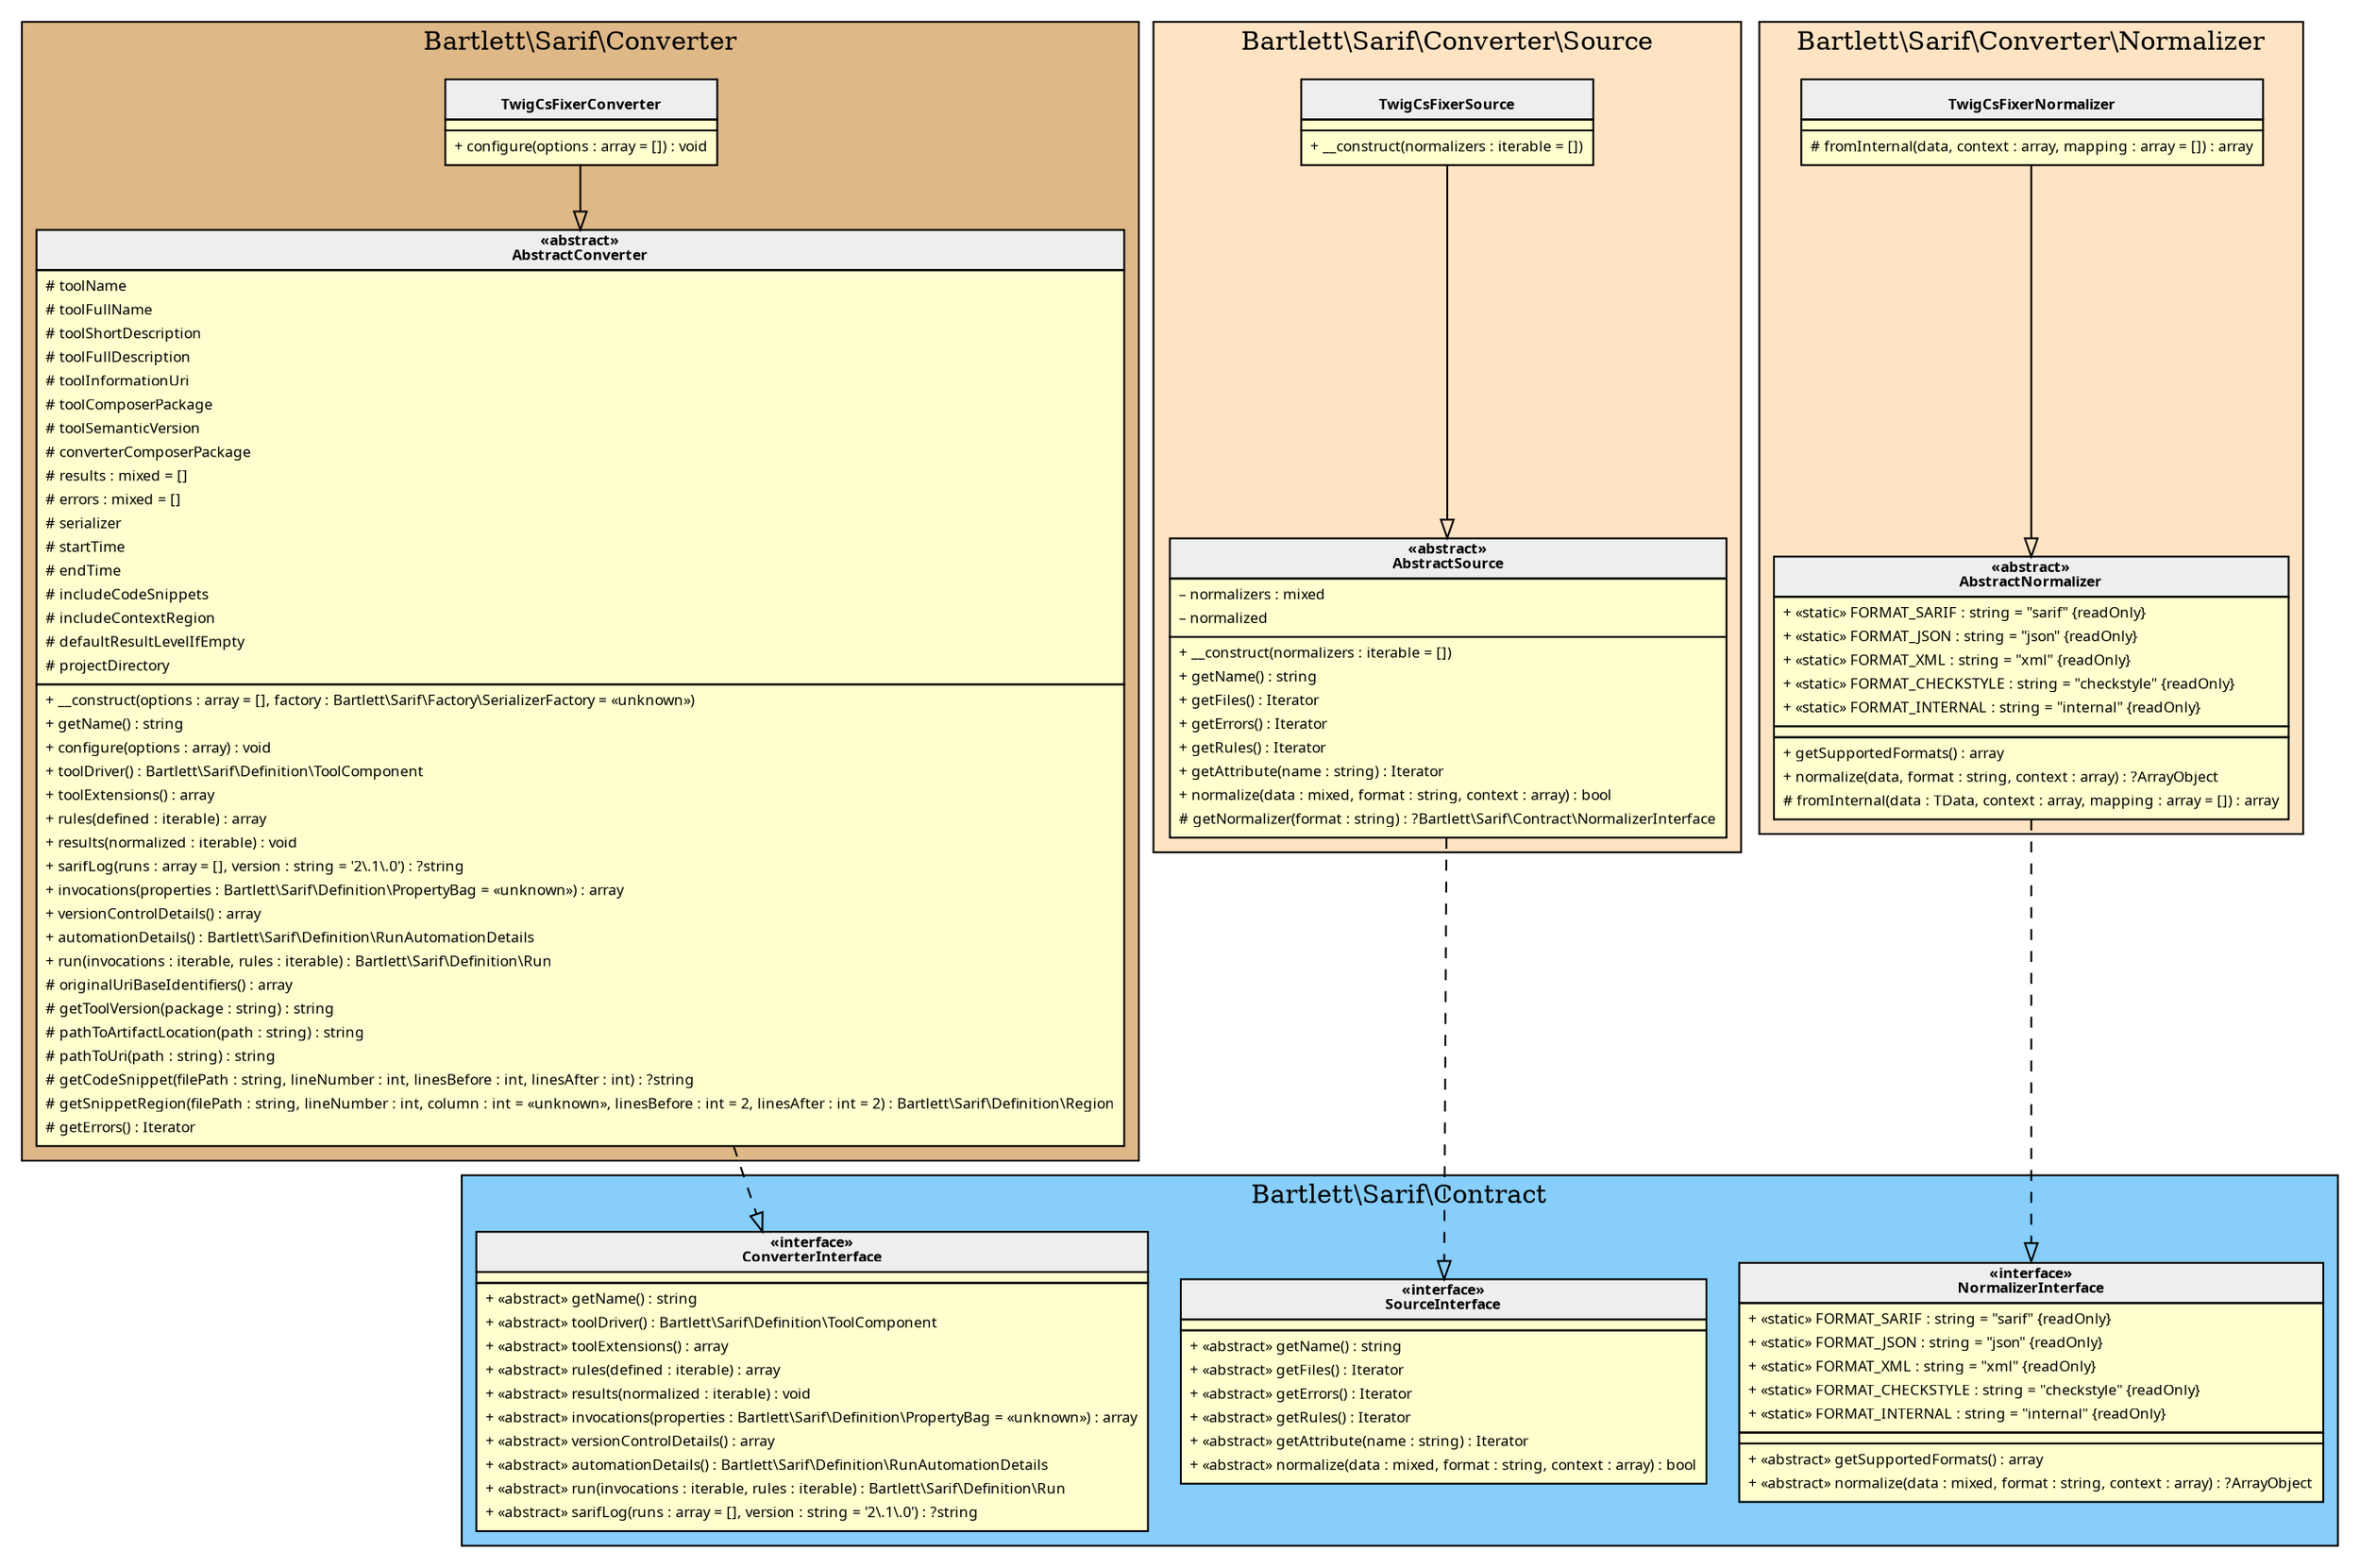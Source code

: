 digraph {
  graph [name="G" overlap="false" rankdir="TB" bgcolor="transparent"]
  node [fontname="Verdana" fontsize=8 shape="none" margin=0 fillcolor="#FEFECE" style="filled"]
  edge [fontname="Verdana" fontsize=8]
  subgraph cluster_0 {
    graph [bgcolor="BurlyWood"]
    label = "Bartlett\\Sarif\\Converter"
    "Bartlett\\Sarif\\Converter\\TwigCsFixerConverter" [shape="none" label=<
<table cellspacing="0" border="0" cellborder="1">
    <tr><td bgcolor="#eeeeee"><b><br/>TwigCsFixerConverter</b></td></tr>
    <tr><td></td></tr>
    <tr><td><table border="0" cellspacing="0" cellpadding="2">
    <tr><td align="left">+ configure(options : array = []) : void</td></tr>
</table></td></tr>
</table>>]
    "Bartlett\\Sarif\\Converter\\AbstractConverter" [shape="none" label=<
<table cellspacing="0" border="0" cellborder="1">
    <tr><td bgcolor="#eeeeee"><b>«abstract»<br/>AbstractConverter</b></td></tr>
    <tr><td><table border="0" cellspacing="0" cellpadding="2">
    <tr><td align="left"># toolName</td></tr>
    <tr><td align="left"># toolFullName</td></tr>
    <tr><td align="left"># toolShortDescription</td></tr>
    <tr><td align="left"># toolFullDescription</td></tr>
    <tr><td align="left"># toolInformationUri</td></tr>
    <tr><td align="left"># toolComposerPackage</td></tr>
    <tr><td align="left"># toolSemanticVersion</td></tr>
    <tr><td align="left"># converterComposerPackage</td></tr>
    <tr><td align="left"># results : mixed = []</td></tr>
    <tr><td align="left"># errors : mixed = []</td></tr>
    <tr><td align="left"># serializer</td></tr>
    <tr><td align="left"># startTime</td></tr>
    <tr><td align="left"># endTime</td></tr>
    <tr><td align="left"># includeCodeSnippets</td></tr>
    <tr><td align="left"># includeContextRegion</td></tr>
    <tr><td align="left"># defaultResultLevelIfEmpty</td></tr>
    <tr><td align="left"># projectDirectory</td></tr>
</table></td></tr>
    <tr><td><table border="0" cellspacing="0" cellpadding="2">
    <tr><td align="left">+ __construct(options : array = [], factory : Bartlett\\Sarif\\Factory\\SerializerFactory = «unknown»)</td></tr>
    <tr><td align="left">+ getName() : string</td></tr>
    <tr><td align="left">+ configure(options : array) : void</td></tr>
    <tr><td align="left">+ toolDriver() : Bartlett\\Sarif\\Definition\\ToolComponent</td></tr>
    <tr><td align="left">+ toolExtensions() : array</td></tr>
    <tr><td align="left">+ rules(defined : iterable) : array</td></tr>
    <tr><td align="left">+ results(normalized : iterable) : void</td></tr>
    <tr><td align="left">+ sarifLog(runs : array = [], version : string = '2\.1\.0') : ?string</td></tr>
    <tr><td align="left">+ invocations(properties : Bartlett\\Sarif\\Definition\\PropertyBag = «unknown») : array</td></tr>
    <tr><td align="left">+ versionControlDetails() : array</td></tr>
    <tr><td align="left">+ automationDetails() : Bartlett\\Sarif\\Definition\\RunAutomationDetails</td></tr>
    <tr><td align="left">+ run(invocations : iterable, rules : iterable) : Bartlett\\Sarif\\Definition\\Run</td></tr>
    <tr><td align="left"># originalUriBaseIdentifiers() : array</td></tr>
    <tr><td align="left"># getToolVersion(package : string) : string</td></tr>
    <tr><td align="left"># pathToArtifactLocation(path : string) : string</td></tr>
    <tr><td align="left"># pathToUri(path : string) : string</td></tr>
    <tr><td align="left"># getCodeSnippet(filePath : string, lineNumber : int, linesBefore : int, linesAfter : int) : ?string</td></tr>
    <tr><td align="left"># getSnippetRegion(filePath : string, lineNumber : int, column : int = «unknown», linesBefore : int = 2, linesAfter : int = 2) : Bartlett\\Sarif\\Definition\\Region</td></tr>
    <tr><td align="left"># getErrors() : Iterator</td></tr>
</table></td></tr>
</table>>]
  }
  subgraph cluster_1 {
    graph [bgcolor="LightSkyBlue"]
    label = "Bartlett\\Sarif\\Contract"
    "Bartlett\\Sarif\\Contract\\ConverterInterface" [shape="none" label=<
<table cellspacing="0" border="0" cellborder="1">
    <tr><td bgcolor="#eeeeee"><b>«interface»<br/>ConverterInterface</b></td></tr>
    <tr><td></td></tr>
    <tr><td><table border="0" cellspacing="0" cellpadding="2">
    <tr><td align="left">+ «abstract» getName() : string</td></tr>
    <tr><td align="left">+ «abstract» toolDriver() : Bartlett\\Sarif\\Definition\\ToolComponent</td></tr>
    <tr><td align="left">+ «abstract» toolExtensions() : array</td></tr>
    <tr><td align="left">+ «abstract» rules(defined : iterable) : array</td></tr>
    <tr><td align="left">+ «abstract» results(normalized : iterable) : void</td></tr>
    <tr><td align="left">+ «abstract» invocations(properties : Bartlett\\Sarif\\Definition\\PropertyBag = «unknown») : array</td></tr>
    <tr><td align="left">+ «abstract» versionControlDetails() : array</td></tr>
    <tr><td align="left">+ «abstract» automationDetails() : Bartlett\\Sarif\\Definition\\RunAutomationDetails</td></tr>
    <tr><td align="left">+ «abstract» run(invocations : iterable, rules : iterable) : Bartlett\\Sarif\\Definition\\Run</td></tr>
    <tr><td align="left">+ «abstract» sarifLog(runs : array = [], version : string = '2\.1\.0') : ?string</td></tr>
</table></td></tr>
</table>>]
    "Bartlett\\Sarif\\Contract\\SourceInterface" [shape="none" label=<
<table cellspacing="0" border="0" cellborder="1">
    <tr><td bgcolor="#eeeeee"><b>«interface»<br/>SourceInterface</b></td></tr>
    <tr><td></td></tr>
    <tr><td><table border="0" cellspacing="0" cellpadding="2">
    <tr><td align="left">+ «abstract» getName() : string</td></tr>
    <tr><td align="left">+ «abstract» getFiles() : Iterator</td></tr>
    <tr><td align="left">+ «abstract» getErrors() : Iterator</td></tr>
    <tr><td align="left">+ «abstract» getRules() : Iterator</td></tr>
    <tr><td align="left">+ «abstract» getAttribute(name : string) : Iterator</td></tr>
    <tr><td align="left">+ «abstract» normalize(data : mixed, format : string, context : array) : bool</td></tr>
</table></td></tr>
</table>>]
    "Bartlett\\Sarif\\Contract\\NormalizerInterface" [shape="none" label=<
<table cellspacing="0" border="0" cellborder="1">
    <tr><td bgcolor="#eeeeee"><b>«interface»<br/>NormalizerInterface</b></td></tr>
    <tr><td><table border="0" cellspacing="0" cellpadding="2">
    <tr><td align="left">+ «static» FORMAT_SARIF : string = "sarif" {readOnly}</td></tr>
    <tr><td align="left">+ «static» FORMAT_JSON : string = "json" {readOnly}</td></tr>
    <tr><td align="left">+ «static» FORMAT_XML : string = "xml" {readOnly}</td></tr>
    <tr><td align="left">+ «static» FORMAT_CHECKSTYLE : string = "checkstyle" {readOnly}</td></tr>
    <tr><td align="left">+ «static» FORMAT_INTERNAL : string = "internal" {readOnly}</td></tr>
</table></td></tr>
    <tr><td></td></tr>
    <tr><td><table border="0" cellspacing="0" cellpadding="2">
    <tr><td align="left">+ «abstract» getSupportedFormats() : array</td></tr>
    <tr><td align="left">+ «abstract» normalize(data : mixed, format : string, context : array) : ?ArrayObject</td></tr>
</table></td></tr>
</table>>]
  }
  subgraph cluster_2 {
    graph [bgcolor="Bisque"]
    label = "Bartlett\\Sarif\\Converter\\Source"
    "Bartlett\\Sarif\\Converter\\Source\\TwigCsFixerSource" [shape="none" label=<
<table cellspacing="0" border="0" cellborder="1">
    <tr><td bgcolor="#eeeeee"><b><br/>TwigCsFixerSource</b></td></tr>
    <tr><td></td></tr>
    <tr><td><table border="0" cellspacing="0" cellpadding="2">
    <tr><td align="left">+ __construct(normalizers : iterable = [])</td></tr>
</table></td></tr>
</table>>]
    "Bartlett\\Sarif\\Converter\\Source\\AbstractSource" [shape="none" label=<
<table cellspacing="0" border="0" cellborder="1">
    <tr><td bgcolor="#eeeeee"><b>«abstract»<br/>AbstractSource</b></td></tr>
    <tr><td><table border="0" cellspacing="0" cellpadding="2">
    <tr><td align="left">– normalizers : mixed</td></tr>
    <tr><td align="left">– normalized</td></tr>
</table></td></tr>
    <tr><td><table border="0" cellspacing="0" cellpadding="2">
    <tr><td align="left">+ __construct(normalizers : iterable = [])</td></tr>
    <tr><td align="left">+ getName() : string</td></tr>
    <tr><td align="left">+ getFiles() : Iterator</td></tr>
    <tr><td align="left">+ getErrors() : Iterator</td></tr>
    <tr><td align="left">+ getRules() : Iterator</td></tr>
    <tr><td align="left">+ getAttribute(name : string) : Iterator</td></tr>
    <tr><td align="left">+ normalize(data : mixed, format : string, context : array) : bool</td></tr>
    <tr><td align="left"># getNormalizer(format : string) : ?Bartlett\\Sarif\\Contract\\NormalizerInterface</td></tr>
</table></td></tr>
</table>>]
  }
  subgraph cluster_3 {
    graph [bgcolor="Bisque"]
    label = "Bartlett\\Sarif\\Converter\\Normalizer"
    "Bartlett\\Sarif\\Converter\\Normalizer\\TwigCsFixerNormalizer" [shape="none" label=<
<table cellspacing="0" border="0" cellborder="1">
    <tr><td bgcolor="#eeeeee"><b><br/>TwigCsFixerNormalizer</b></td></tr>
    <tr><td></td></tr>
    <tr><td><table border="0" cellspacing="0" cellpadding="2">
    <tr><td align="left"># fromInternal(data, context : array, mapping : array = []) : array</td></tr>
</table></td></tr>
</table>>]
    "Bartlett\\Sarif\\Converter\\Normalizer\\AbstractNormalizer" [shape="none" label=<
<table cellspacing="0" border="0" cellborder="1">
    <tr><td bgcolor="#eeeeee"><b>«abstract»<br/>AbstractNormalizer</b></td></tr>
    <tr><td><table border="0" cellspacing="0" cellpadding="2">
    <tr><td align="left">+ «static» FORMAT_SARIF : string = "sarif" {readOnly}</td></tr>
    <tr><td align="left">+ «static» FORMAT_JSON : string = "json" {readOnly}</td></tr>
    <tr><td align="left">+ «static» FORMAT_XML : string = "xml" {readOnly}</td></tr>
    <tr><td align="left">+ «static» FORMAT_CHECKSTYLE : string = "checkstyle" {readOnly}</td></tr>
    <tr><td align="left">+ «static» FORMAT_INTERNAL : string = "internal" {readOnly}</td></tr>
</table></td></tr>
    <tr><td></td></tr>
    <tr><td><table border="0" cellspacing="0" cellpadding="2">
    <tr><td align="left">+ getSupportedFormats() : array</td></tr>
    <tr><td align="left">+ normalize(data, format : string, context : array) : ?ArrayObject</td></tr>
    <tr><td align="left"># fromInternal(data : TData, context : array, mapping : array = []) : array</td></tr>
</table></td></tr>
</table>>]
  }
  "Bartlett\\Sarif\\Converter\\AbstractConverter" -> "Bartlett\\Sarif\\Contract\\ConverterInterface" [arrowhead="empty" style="dashed"]
  "Bartlett\\Sarif\\Converter\\TwigCsFixerConverter" -> "Bartlett\\Sarif\\Converter\\AbstractConverter" [arrowhead="empty" style="filled"]
  "Bartlett\\Sarif\\Converter\\Source\\AbstractSource" -> "Bartlett\\Sarif\\Contract\\SourceInterface" [arrowhead="empty" style="dashed"]
  "Bartlett\\Sarif\\Converter\\Source\\TwigCsFixerSource" -> "Bartlett\\Sarif\\Converter\\Source\\AbstractSource" [arrowhead="empty" style="filled"]
  "Bartlett\\Sarif\\Converter\\Normalizer\\AbstractNormalizer" -> "Bartlett\\Sarif\\Contract\\NormalizerInterface" [arrowhead="empty" style="dashed"]
  "Bartlett\\Sarif\\Converter\\Normalizer\\TwigCsFixerNormalizer" -> "Bartlett\\Sarif\\Converter\\Normalizer\\AbstractNormalizer" [arrowhead="empty" style="filled"]
}
